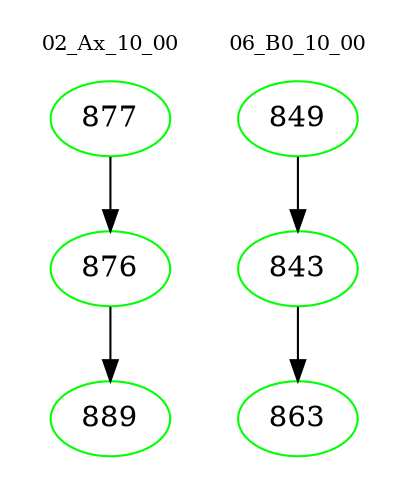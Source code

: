digraph{
subgraph cluster_0 {
color = white
label = "02_Ax_10_00";
fontsize=10;
T0_877 [label="877", color="green"]
T0_877 -> T0_876 [color="black"]
T0_876 [label="876", color="green"]
T0_876 -> T0_889 [color="black"]
T0_889 [label="889", color="green"]
}
subgraph cluster_1 {
color = white
label = "06_B0_10_00";
fontsize=10;
T1_849 [label="849", color="green"]
T1_849 -> T1_843 [color="black"]
T1_843 [label="843", color="green"]
T1_843 -> T1_863 [color="black"]
T1_863 [label="863", color="green"]
}
}
